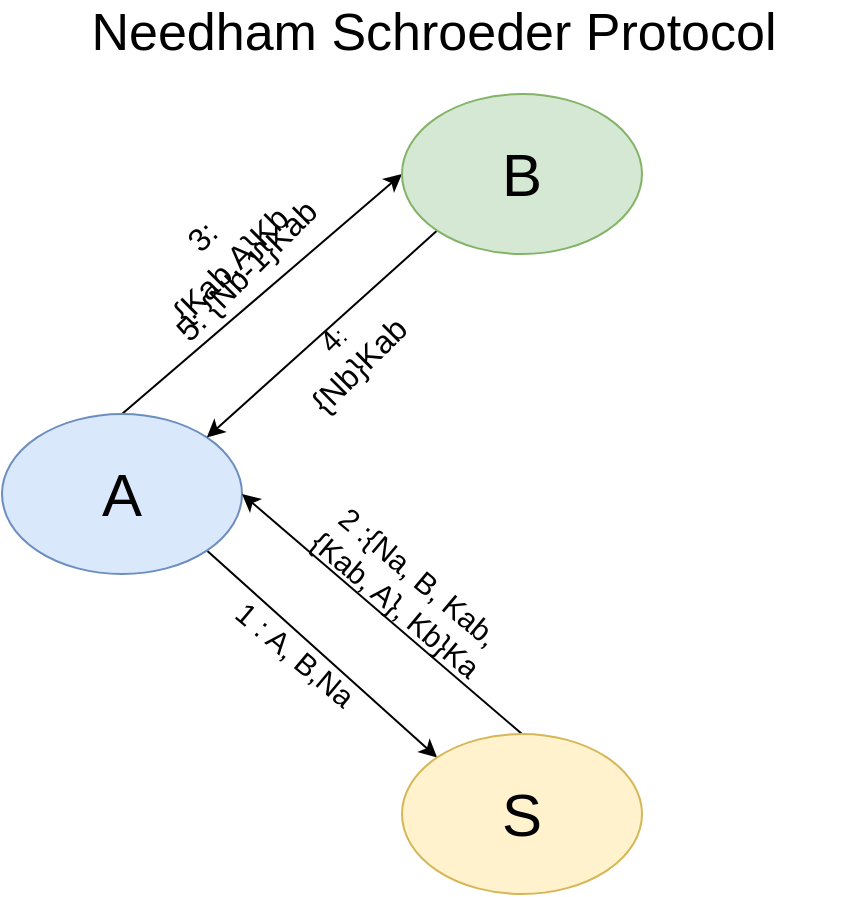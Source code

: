 <mxfile version="12.2.9" type="device" pages="1"><diagram id="CJfzjo8CrC541Imli2br" name="Page-1"><mxGraphModel dx="1656" dy="928" grid="0" gridSize="10" guides="1" tooltips="1" connect="1" arrows="1" fold="1" page="1" pageScale="1" pageWidth="1100" pageHeight="850" math="0" shadow="0"><root><mxCell id="0"/><mxCell id="1" parent="0"/><mxCell id="AXu0NtcbdLtiUJcQkgBA-4" style="rounded=0;orthogonalLoop=1;jettySize=auto;html=1;exitX=0.5;exitY=0;exitDx=0;exitDy=0;entryX=0;entryY=0.5;entryDx=0;entryDy=0;" edge="1" parent="1" source="AXu0NtcbdLtiUJcQkgBA-1" target="AXu0NtcbdLtiUJcQkgBA-2"><mxGeometry relative="1" as="geometry"/></mxCell><mxCell id="AXu0NtcbdLtiUJcQkgBA-7" style="edgeStyle=none;rounded=0;orthogonalLoop=1;jettySize=auto;html=1;exitX=1;exitY=1;exitDx=0;exitDy=0;entryX=0;entryY=0;entryDx=0;entryDy=0;" edge="1" parent="1" source="AXu0NtcbdLtiUJcQkgBA-1" target="AXu0NtcbdLtiUJcQkgBA-3"><mxGeometry relative="1" as="geometry"/></mxCell><mxCell id="AXu0NtcbdLtiUJcQkgBA-1" value="&lt;font style=&quot;font-size: 30px&quot;&gt;A&lt;/font&gt;" style="ellipse;whiteSpace=wrap;html=1;fillColor=#dae8fc;strokeColor=#6c8ebf;" vertex="1" parent="1"><mxGeometry x="240" y="360" width="120" height="80" as="geometry"/></mxCell><mxCell id="AXu0NtcbdLtiUJcQkgBA-5" style="rounded=0;orthogonalLoop=1;jettySize=auto;html=1;exitX=0;exitY=1;exitDx=0;exitDy=0;entryX=1;entryY=0;entryDx=0;entryDy=0;" edge="1" parent="1" source="AXu0NtcbdLtiUJcQkgBA-2" target="AXu0NtcbdLtiUJcQkgBA-1"><mxGeometry relative="1" as="geometry"/></mxCell><mxCell id="AXu0NtcbdLtiUJcQkgBA-2" value="&lt;font style=&quot;font-size: 30px&quot;&gt;B&lt;/font&gt;" style="ellipse;whiteSpace=wrap;html=1;fillColor=#d5e8d4;strokeColor=#82b366;" vertex="1" parent="1"><mxGeometry x="440" y="200" width="120" height="80" as="geometry"/></mxCell><mxCell id="AXu0NtcbdLtiUJcQkgBA-9" style="edgeStyle=none;rounded=0;orthogonalLoop=1;jettySize=auto;html=1;exitX=0.5;exitY=0;exitDx=0;exitDy=0;entryX=1;entryY=0.5;entryDx=0;entryDy=0;" edge="1" parent="1" source="AXu0NtcbdLtiUJcQkgBA-3" target="AXu0NtcbdLtiUJcQkgBA-1"><mxGeometry relative="1" as="geometry"/></mxCell><mxCell id="AXu0NtcbdLtiUJcQkgBA-3" value="&lt;font style=&quot;font-size: 30px&quot;&gt;S&lt;/font&gt;" style="ellipse;whiteSpace=wrap;html=1;fillColor=#fff2cc;strokeColor=#d6b656;" vertex="1" parent="1"><mxGeometry x="440" y="520" width="120" height="80" as="geometry"/></mxCell><mxCell id="AXu0NtcbdLtiUJcQkgBA-8" value="&lt;font style=&quot;font-size: 15px&quot;&gt;1 : A, B,Na&lt;/font&gt;" style="text;html=1;strokeColor=none;fillColor=none;align=center;verticalAlign=middle;whiteSpace=wrap;rounded=0;rotation=40;" vertex="1" parent="1"><mxGeometry x="342" y="470" width="90" height="20" as="geometry"/></mxCell><mxCell id="AXu0NtcbdLtiUJcQkgBA-10" value="&lt;div&gt;&lt;font style=&quot;font-size: 15px&quot;&gt;2 :{Na, B, Kab, &lt;br&gt;&lt;/font&gt;&lt;/div&gt;&lt;div&gt;&lt;font style=&quot;font-size: 15px&quot;&gt;{Kab, A}, Kb}Ka&lt;/font&gt;&lt;/div&gt;" style="text;html=1;strokeColor=none;fillColor=none;align=center;verticalAlign=middle;whiteSpace=wrap;rounded=0;rotation=40;" vertex="1" parent="1"><mxGeometry x="348" y="438" width="190" height="20" as="geometry"/></mxCell><mxCell id="AXu0NtcbdLtiUJcQkgBA-13" value="&lt;font style=&quot;font-size: 16px&quot;&gt;3:&lt;font style=&quot;font-size: 16px&quot;&gt;{Kab,A}Kb&lt;/font&gt;&lt;/font&gt;" style="text;html=1;strokeColor=none;fillColor=none;align=center;verticalAlign=middle;whiteSpace=wrap;rounded=0;rotation=-45;" vertex="1" parent="1"><mxGeometry x="307" y="268" width="80" height="20" as="geometry"/></mxCell><mxCell id="AXu0NtcbdLtiUJcQkgBA-14" value="&lt;font style=&quot;font-size: 15px&quot;&gt;4&lt;/font&gt;:&lt;font style=&quot;font-size: 16px&quot;&gt;{Nb}Kab&lt;/font&gt;" style="text;html=1;strokeColor=none;fillColor=none;align=center;verticalAlign=middle;whiteSpace=wrap;rounded=0;rotation=-45;" vertex="1" parent="1"><mxGeometry x="392" y="324" width="40" height="10" as="geometry"/></mxCell><mxCell id="AXu0NtcbdLtiUJcQkgBA-16" value="&lt;font style=&quot;font-size: 16px&quot;&gt;5: {Nb-1}Kab&lt;/font&gt;" style="text;html=1;strokeColor=none;fillColor=none;align=center;verticalAlign=middle;whiteSpace=wrap;rounded=0;rotation=-45;" vertex="1" parent="1"><mxGeometry x="312" y="278" width="100" height="20" as="geometry"/></mxCell><mxCell id="AXu0NtcbdLtiUJcQkgBA-17" value="&lt;font style=&quot;font-size: 26px&quot;&gt;Needham Schroeder Protocol&lt;/font&gt;" style="text;html=1;strokeColor=none;fillColor=none;align=center;verticalAlign=middle;whiteSpace=wrap;rounded=0;" vertex="1" parent="1"><mxGeometry x="249.5" y="158.5" width="412" height="20" as="geometry"/></mxCell></root></mxGraphModel></diagram></mxfile>